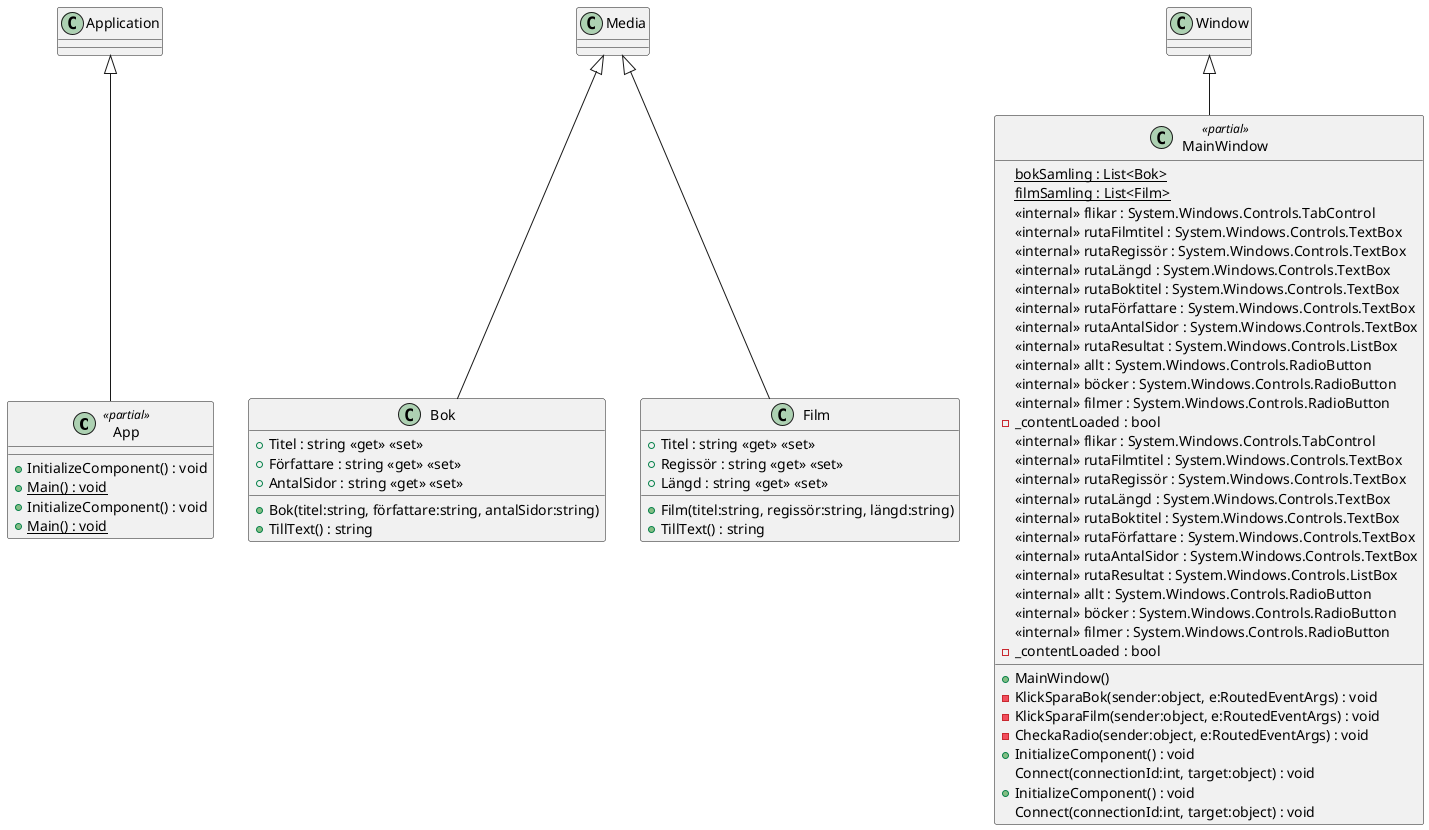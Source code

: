 @startuml
class App <<partial>> {
}
Application <|-- App
class Media {
}
class Bok {
    + Titel : string <<get>> <<set>>
    + Författare : string <<get>> <<set>>
    + AntalSidor : string <<get>> <<set>>
    + Bok(titel:string, författare:string, antalSidor:string)
    + TillText() : string
}
class Film {
    + Titel : string <<get>> <<set>>
    + Regissör : string <<get>> <<set>>
    + Längd : string <<get>> <<set>>
    + Film(titel:string, regissör:string, längd:string)
    + TillText() : string
}
Media <|-- Bok
Media <|-- Film
class MainWindow <<partial>> {
    {static} bokSamling : List<Bok>
    {static} filmSamling : List<Film>
    + MainWindow()
    - KlickSparaBok(sender:object, e:RoutedEventArgs) : void
    - KlickSparaFilm(sender:object, e:RoutedEventArgs) : void
    - CheckaRadio(sender:object, e:RoutedEventArgs) : void
}
Window <|-- MainWindow
class App <<partial>> {
    + InitializeComponent() : void
    + {static} Main() : void
}
class App <<partial>> {
    + InitializeComponent() : void
    + {static} Main() : void
}
class MainWindow <<partial>> {
    <<internal>> flikar : System.Windows.Controls.TabControl
    <<internal>> rutaFilmtitel : System.Windows.Controls.TextBox
    <<internal>> rutaRegissör : System.Windows.Controls.TextBox
    <<internal>> rutaLängd : System.Windows.Controls.TextBox
    <<internal>> rutaBoktitel : System.Windows.Controls.TextBox
    <<internal>> rutaFörfattare : System.Windows.Controls.TextBox
    <<internal>> rutaAntalSidor : System.Windows.Controls.TextBox
    <<internal>> rutaResultat : System.Windows.Controls.ListBox
    <<internal>> allt : System.Windows.Controls.RadioButton
    <<internal>> böcker : System.Windows.Controls.RadioButton
    <<internal>> filmer : System.Windows.Controls.RadioButton
    - _contentLoaded : bool
    + InitializeComponent() : void
    Connect(connectionId:int, target:object) : void
}
class MainWindow <<partial>> {
    <<internal>> flikar : System.Windows.Controls.TabControl
    <<internal>> rutaFilmtitel : System.Windows.Controls.TextBox
    <<internal>> rutaRegissör : System.Windows.Controls.TextBox
    <<internal>> rutaLängd : System.Windows.Controls.TextBox
    <<internal>> rutaBoktitel : System.Windows.Controls.TextBox
    <<internal>> rutaFörfattare : System.Windows.Controls.TextBox
    <<internal>> rutaAntalSidor : System.Windows.Controls.TextBox
    <<internal>> rutaResultat : System.Windows.Controls.ListBox
    <<internal>> allt : System.Windows.Controls.RadioButton
    <<internal>> böcker : System.Windows.Controls.RadioButton
    <<internal>> filmer : System.Windows.Controls.RadioButton
    - _contentLoaded : bool
    + InitializeComponent() : void
    Connect(connectionId:int, target:object) : void
}
@enduml

